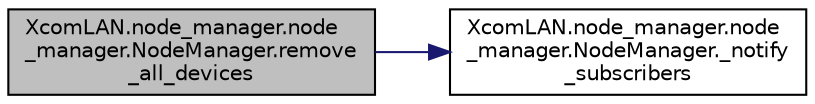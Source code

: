 digraph "XcomLAN.node_manager.node_manager.NodeManager.remove_all_devices"
{
 // LATEX_PDF_SIZE
  edge [fontname="Helvetica",fontsize="10",labelfontname="Helvetica",labelfontsize="10"];
  node [fontname="Helvetica",fontsize="10",shape=record];
  rankdir="LR";
  Node1 [label="XcomLAN.node_manager.node\l_manager.NodeManager.remove\l_all_devices",height=0.2,width=0.4,color="black", fillcolor="grey75", style="filled", fontcolor="black",tooltip=" "];
  Node1 -> Node2 [color="midnightblue",fontsize="10",style="solid",fontname="Helvetica"];
  Node2 [label="XcomLAN.node_manager.node\l_manager.NodeManager._notify\l_subscribers",height=0.2,width=0.4,color="black", fillcolor="white", style="filled",URL="$d9/d2e/class_xcom_l_a_n_1_1node__manager_1_1node__manager_1_1_node_manager.html#a3f8d6e7eda7b9ae58b5c074b2dd5530b",tooltip=" "];
}
